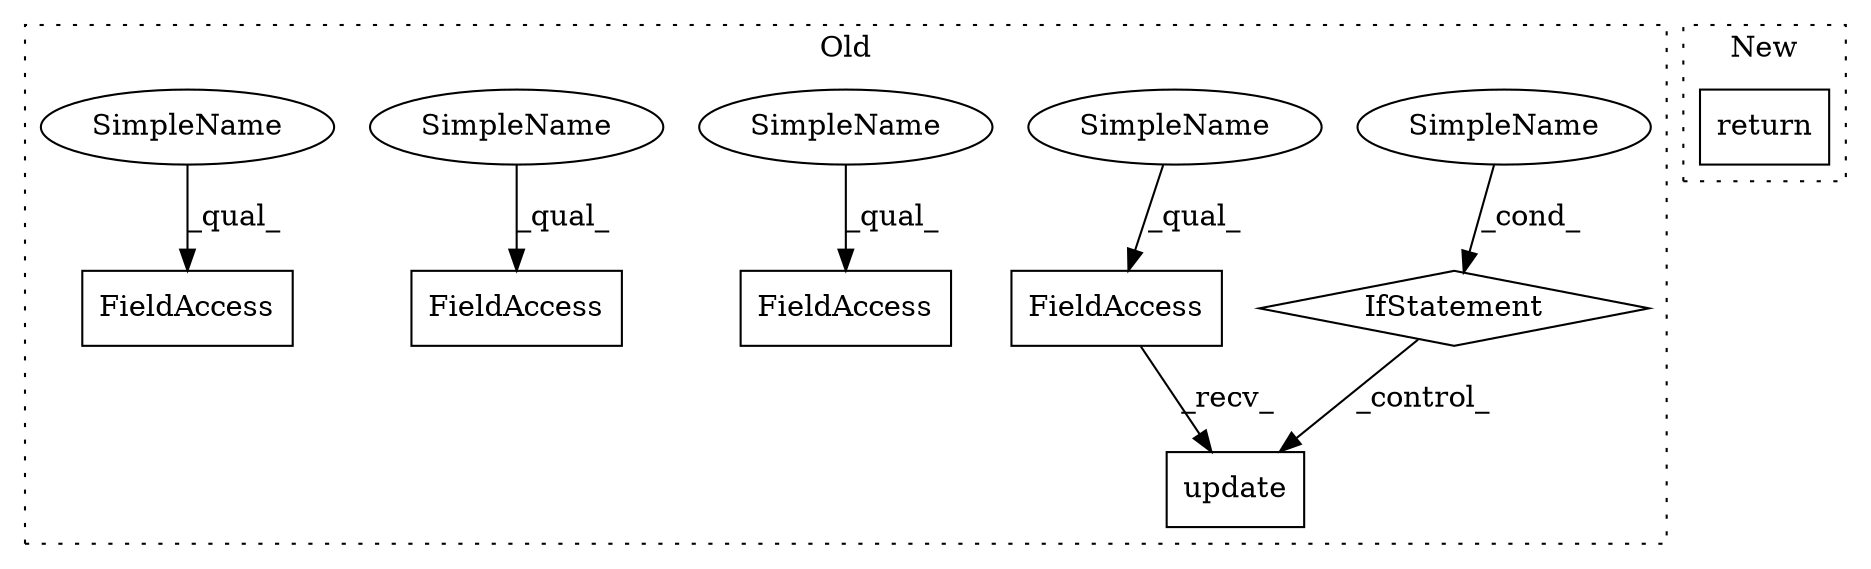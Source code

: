 digraph G {
subgraph cluster0 {
1 [label="update" a="32" s="2581,2609" l="7,1" shape="box"];
3 [label="IfStatement" a="25" s="1895,2019" l="4,2" shape="diamond"];
4 [label="SimpleName" a="42" s="" l="" shape="ellipse"];
5 [label="FieldAccess" a="22" s="2563" l="17" shape="box"];
6 [label="FieldAccess" a="22" s="2034" l="14" shape="box"];
7 [label="FieldAccess" a="22" s="2508" l="14" shape="box"];
8 [label="FieldAccess" a="22" s="1934" l="17" shape="box"];
9 [label="SimpleName" a="42" s="2563" l="4" shape="ellipse"];
10 [label="SimpleName" a="42" s="2034" l="4" shape="ellipse"];
11 [label="SimpleName" a="42" s="2508" l="4" shape="ellipse"];
12 [label="SimpleName" a="42" s="1934" l="4" shape="ellipse"];
label = "Old";
style="dotted";
}
subgraph cluster1 {
2 [label="return" a="41" s="2122" l="7" shape="box"];
label = "New";
style="dotted";
}
3 -> 1 [label="_control_"];
4 -> 3 [label="_cond_"];
5 -> 1 [label="_recv_"];
9 -> 5 [label="_qual_"];
10 -> 6 [label="_qual_"];
11 -> 7 [label="_qual_"];
12 -> 8 [label="_qual_"];
}
